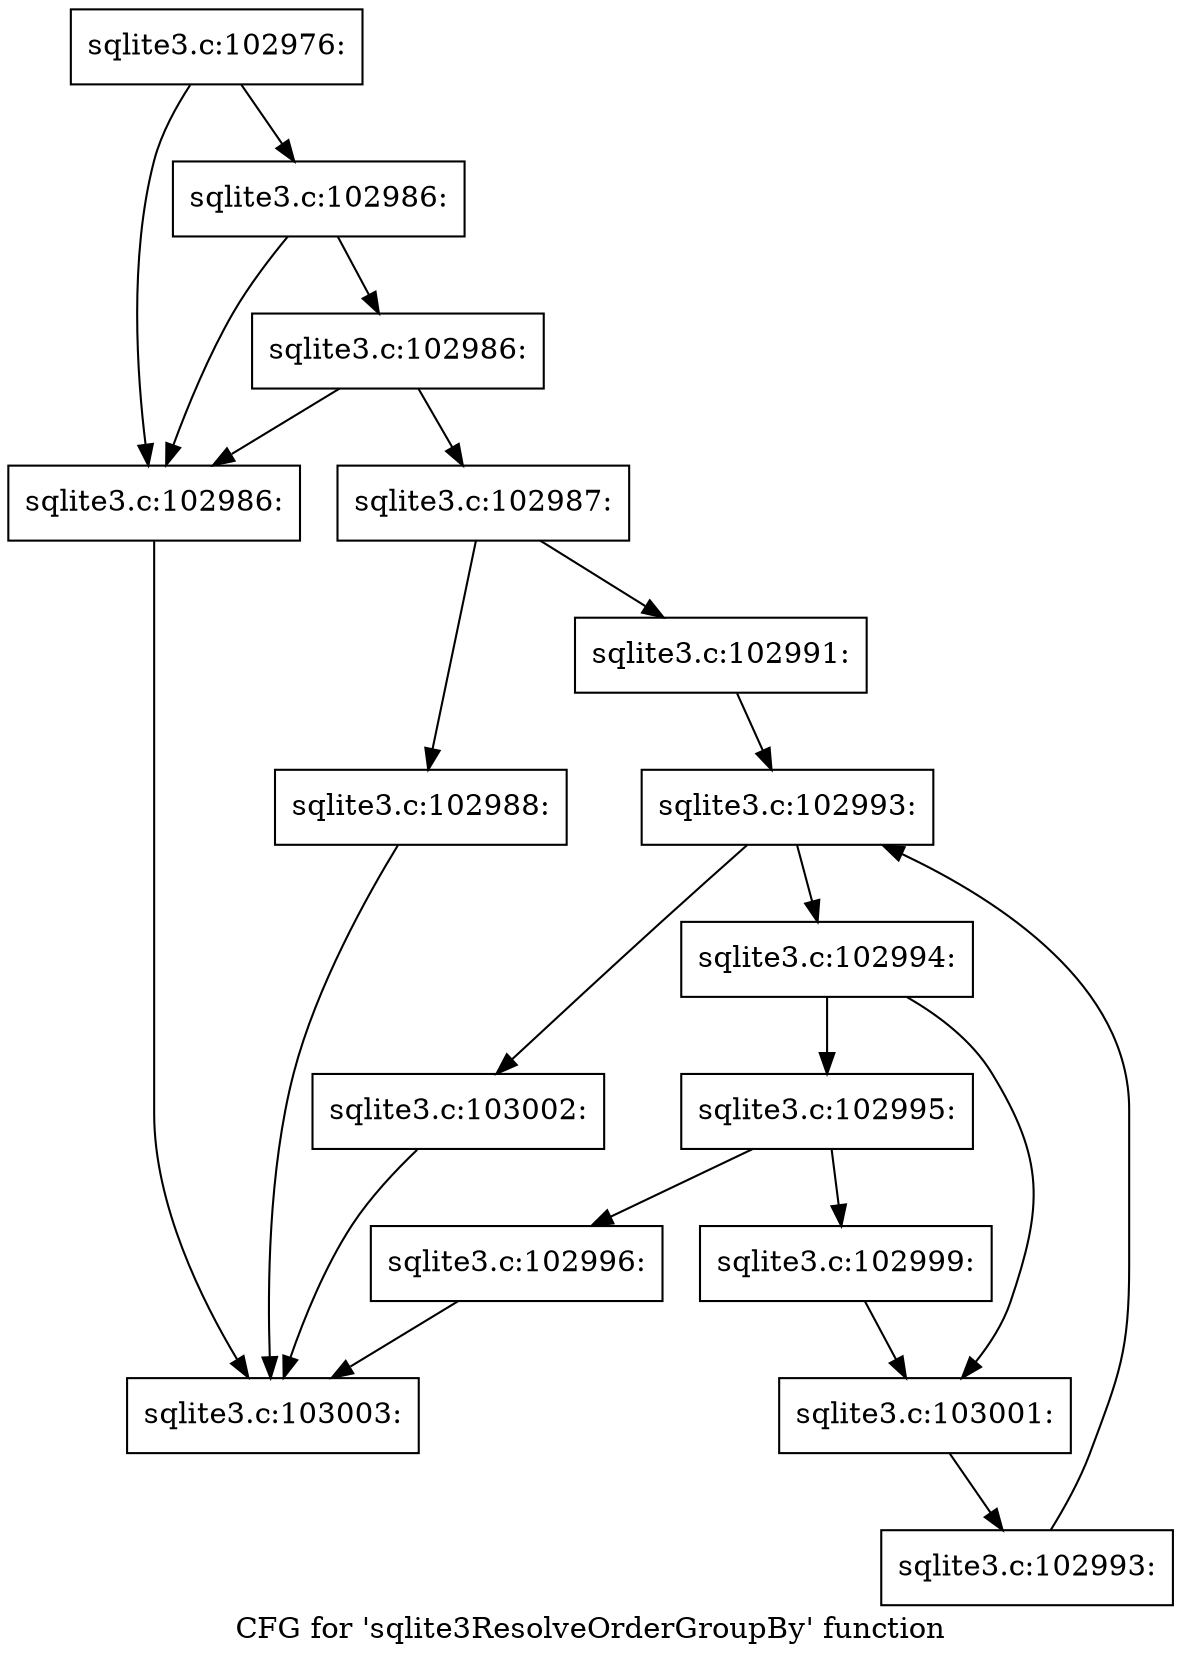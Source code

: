 digraph "CFG for 'sqlite3ResolveOrderGroupBy' function" {
	label="CFG for 'sqlite3ResolveOrderGroupBy' function";

	Node0x55c0f9045980 [shape=record,label="{sqlite3.c:102976:}"];
	Node0x55c0f9045980 -> Node0x55c0f904a290;
	Node0x55c0f9045980 -> Node0x55c0f904a3b0;
	Node0x55c0f904a3b0 [shape=record,label="{sqlite3.c:102986:}"];
	Node0x55c0f904a3b0 -> Node0x55c0f904a290;
	Node0x55c0f904a3b0 -> Node0x55c0f904a330;
	Node0x55c0f904a330 [shape=record,label="{sqlite3.c:102986:}"];
	Node0x55c0f904a330 -> Node0x55c0f904a290;
	Node0x55c0f904a330 -> Node0x55c0f904a2e0;
	Node0x55c0f904a290 [shape=record,label="{sqlite3.c:102986:}"];
	Node0x55c0f904a290 -> Node0x55c0f9046310;
	Node0x55c0f904a2e0 [shape=record,label="{sqlite3.c:102987:}"];
	Node0x55c0f904a2e0 -> Node0x55c0f904b130;
	Node0x55c0f904a2e0 -> Node0x55c0f904b180;
	Node0x55c0f904b130 [shape=record,label="{sqlite3.c:102988:}"];
	Node0x55c0f904b130 -> Node0x55c0f9046310;
	Node0x55c0f904b180 [shape=record,label="{sqlite3.c:102991:}"];
	Node0x55c0f904b180 -> Node0x55c0f904c760;
	Node0x55c0f904c760 [shape=record,label="{sqlite3.c:102993:}"];
	Node0x55c0f904c760 -> Node0x55c0f904c980;
	Node0x55c0f904c760 -> Node0x55c0f904c240;
	Node0x55c0f904c980 [shape=record,label="{sqlite3.c:102994:}"];
	Node0x55c0f904c980 -> Node0x55c0f904cf60;
	Node0x55c0f904c980 -> Node0x55c0f904cfb0;
	Node0x55c0f904cf60 [shape=record,label="{sqlite3.c:102995:}"];
	Node0x55c0f904cf60 -> Node0x55c0f904d570;
	Node0x55c0f904cf60 -> Node0x55c0f904d5c0;
	Node0x55c0f904d570 [shape=record,label="{sqlite3.c:102996:}"];
	Node0x55c0f904d570 -> Node0x55c0f9046310;
	Node0x55c0f904d5c0 [shape=record,label="{sqlite3.c:102999:}"];
	Node0x55c0f904d5c0 -> Node0x55c0f904cfb0;
	Node0x55c0f904cfb0 [shape=record,label="{sqlite3.c:103001:}"];
	Node0x55c0f904cfb0 -> Node0x55c0f904c8f0;
	Node0x55c0f904c8f0 [shape=record,label="{sqlite3.c:102993:}"];
	Node0x55c0f904c8f0 -> Node0x55c0f904c760;
	Node0x55c0f904c240 [shape=record,label="{sqlite3.c:103002:}"];
	Node0x55c0f904c240 -> Node0x55c0f9046310;
	Node0x55c0f9046310 [shape=record,label="{sqlite3.c:103003:}"];
}
